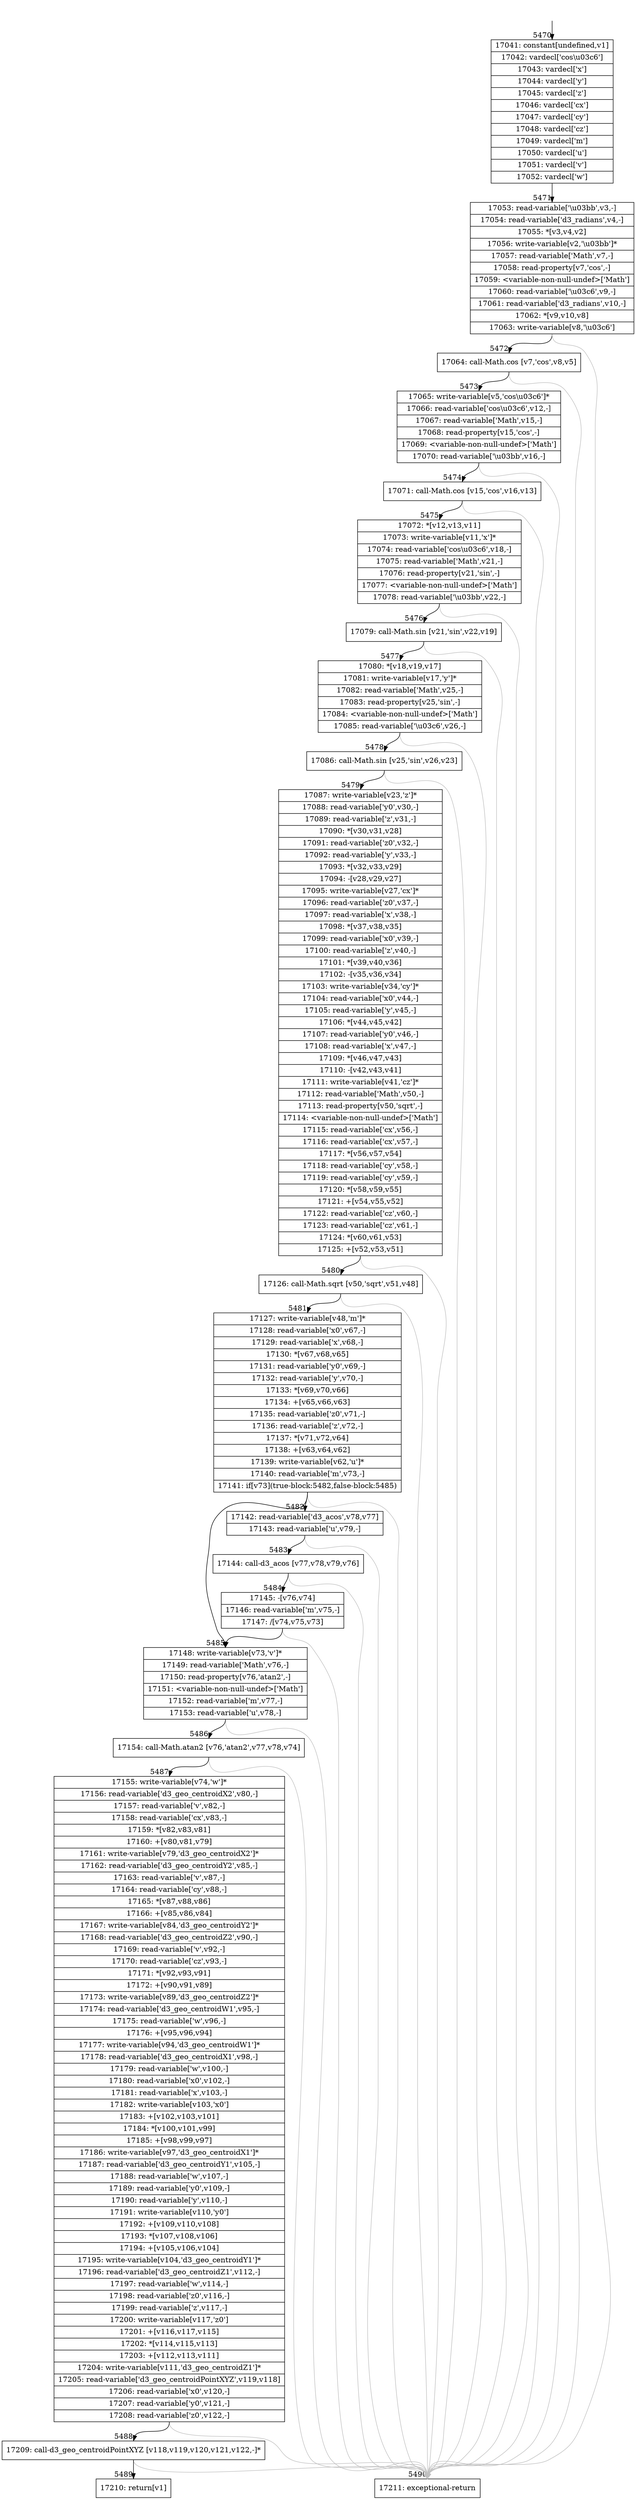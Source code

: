 digraph {
rankdir="TD"
BB_entry523[shape=none,label=""];
BB_entry523 -> BB5470 [tailport=s, headport=n, headlabel="    5470"]
BB5470 [shape=record label="{17041: constant[undefined,v1]|17042: vardecl['cos\\u03c6']|17043: vardecl['x']|17044: vardecl['y']|17045: vardecl['z']|17046: vardecl['cx']|17047: vardecl['cy']|17048: vardecl['cz']|17049: vardecl['m']|17050: vardecl['u']|17051: vardecl['v']|17052: vardecl['w']}" ] 
BB5470 -> BB5471 [tailport=s, headport=n, headlabel="      5471"]
BB5471 [shape=record label="{17053: read-variable['\\u03bb',v3,-]|17054: read-variable['d3_radians',v4,-]|17055: *[v3,v4,v2]|17056: write-variable[v2,'\\u03bb']*|17057: read-variable['Math',v7,-]|17058: read-property[v7,'cos',-]|17059: \<variable-non-null-undef\>['Math']|17060: read-variable['\\u03c6',v9,-]|17061: read-variable['d3_radians',v10,-]|17062: *[v9,v10,v8]|17063: write-variable[v8,'\\u03c6']}" ] 
BB5471 -> BB5472 [tailport=s, headport=n, headlabel="      5472"]
BB5471 -> BB5490 [tailport=s, headport=n, color=gray, headlabel="      5490"]
BB5472 [shape=record label="{17064: call-Math.cos [v7,'cos',v8,v5]}" ] 
BB5472 -> BB5473 [tailport=s, headport=n, headlabel="      5473"]
BB5472 -> BB5490 [tailport=s, headport=n, color=gray]
BB5473 [shape=record label="{17065: write-variable[v5,'cos\\u03c6']*|17066: read-variable['cos\\u03c6',v12,-]|17067: read-variable['Math',v15,-]|17068: read-property[v15,'cos',-]|17069: \<variable-non-null-undef\>['Math']|17070: read-variable['\\u03bb',v16,-]}" ] 
BB5473 -> BB5474 [tailport=s, headport=n, headlabel="      5474"]
BB5473 -> BB5490 [tailport=s, headport=n, color=gray]
BB5474 [shape=record label="{17071: call-Math.cos [v15,'cos',v16,v13]}" ] 
BB5474 -> BB5475 [tailport=s, headport=n, headlabel="      5475"]
BB5474 -> BB5490 [tailport=s, headport=n, color=gray]
BB5475 [shape=record label="{17072: *[v12,v13,v11]|17073: write-variable[v11,'x']*|17074: read-variable['cos\\u03c6',v18,-]|17075: read-variable['Math',v21,-]|17076: read-property[v21,'sin',-]|17077: \<variable-non-null-undef\>['Math']|17078: read-variable['\\u03bb',v22,-]}" ] 
BB5475 -> BB5476 [tailport=s, headport=n, headlabel="      5476"]
BB5475 -> BB5490 [tailport=s, headport=n, color=gray]
BB5476 [shape=record label="{17079: call-Math.sin [v21,'sin',v22,v19]}" ] 
BB5476 -> BB5477 [tailport=s, headport=n, headlabel="      5477"]
BB5476 -> BB5490 [tailport=s, headport=n, color=gray]
BB5477 [shape=record label="{17080: *[v18,v19,v17]|17081: write-variable[v17,'y']*|17082: read-variable['Math',v25,-]|17083: read-property[v25,'sin',-]|17084: \<variable-non-null-undef\>['Math']|17085: read-variable['\\u03c6',v26,-]}" ] 
BB5477 -> BB5478 [tailport=s, headport=n, headlabel="      5478"]
BB5477 -> BB5490 [tailport=s, headport=n, color=gray]
BB5478 [shape=record label="{17086: call-Math.sin [v25,'sin',v26,v23]}" ] 
BB5478 -> BB5479 [tailport=s, headport=n, headlabel="      5479"]
BB5478 -> BB5490 [tailport=s, headport=n, color=gray]
BB5479 [shape=record label="{17087: write-variable[v23,'z']*|17088: read-variable['y0',v30,-]|17089: read-variable['z',v31,-]|17090: *[v30,v31,v28]|17091: read-variable['z0',v32,-]|17092: read-variable['y',v33,-]|17093: *[v32,v33,v29]|17094: -[v28,v29,v27]|17095: write-variable[v27,'cx']*|17096: read-variable['z0',v37,-]|17097: read-variable['x',v38,-]|17098: *[v37,v38,v35]|17099: read-variable['x0',v39,-]|17100: read-variable['z',v40,-]|17101: *[v39,v40,v36]|17102: -[v35,v36,v34]|17103: write-variable[v34,'cy']*|17104: read-variable['x0',v44,-]|17105: read-variable['y',v45,-]|17106: *[v44,v45,v42]|17107: read-variable['y0',v46,-]|17108: read-variable['x',v47,-]|17109: *[v46,v47,v43]|17110: -[v42,v43,v41]|17111: write-variable[v41,'cz']*|17112: read-variable['Math',v50,-]|17113: read-property[v50,'sqrt',-]|17114: \<variable-non-null-undef\>['Math']|17115: read-variable['cx',v56,-]|17116: read-variable['cx',v57,-]|17117: *[v56,v57,v54]|17118: read-variable['cy',v58,-]|17119: read-variable['cy',v59,-]|17120: *[v58,v59,v55]|17121: +[v54,v55,v52]|17122: read-variable['cz',v60,-]|17123: read-variable['cz',v61,-]|17124: *[v60,v61,v53]|17125: +[v52,v53,v51]}" ] 
BB5479 -> BB5480 [tailport=s, headport=n, headlabel="      5480"]
BB5479 -> BB5490 [tailport=s, headport=n, color=gray]
BB5480 [shape=record label="{17126: call-Math.sqrt [v50,'sqrt',v51,v48]}" ] 
BB5480 -> BB5481 [tailport=s, headport=n, headlabel="      5481"]
BB5480 -> BB5490 [tailport=s, headport=n, color=gray]
BB5481 [shape=record label="{17127: write-variable[v48,'m']*|17128: read-variable['x0',v67,-]|17129: read-variable['x',v68,-]|17130: *[v67,v68,v65]|17131: read-variable['y0',v69,-]|17132: read-variable['y',v70,-]|17133: *[v69,v70,v66]|17134: +[v65,v66,v63]|17135: read-variable['z0',v71,-]|17136: read-variable['z',v72,-]|17137: *[v71,v72,v64]|17138: +[v63,v64,v62]|17139: write-variable[v62,'u']*|17140: read-variable['m',v73,-]|17141: if[v73](true-block:5482,false-block:5485)}" ] 
BB5481 -> BB5485 [tailport=s, headport=n, headlabel="      5485"]
BB5481 -> BB5482 [tailport=s, headport=n, headlabel="      5482"]
BB5481 -> BB5490 [tailport=s, headport=n, color=gray]
BB5482 [shape=record label="{17142: read-variable['d3_acos',v78,v77]|17143: read-variable['u',v79,-]}" ] 
BB5482 -> BB5483 [tailport=s, headport=n, headlabel="      5483"]
BB5482 -> BB5490 [tailport=s, headport=n, color=gray]
BB5483 [shape=record label="{17144: call-d3_acos [v77,v78,v79,v76]}" ] 
BB5483 -> BB5484 [tailport=s, headport=n, headlabel="      5484"]
BB5483 -> BB5490 [tailport=s, headport=n, color=gray]
BB5484 [shape=record label="{17145: -[v76,v74]|17146: read-variable['m',v75,-]|17147: /[v74,v75,v73]}" ] 
BB5484 -> BB5485 [tailport=s, headport=n]
BB5484 -> BB5490 [tailport=s, headport=n, color=gray]
BB5485 [shape=record label="{17148: write-variable[v73,'v']*|17149: read-variable['Math',v76,-]|17150: read-property[v76,'atan2',-]|17151: \<variable-non-null-undef\>['Math']|17152: read-variable['m',v77,-]|17153: read-variable['u',v78,-]}" ] 
BB5485 -> BB5486 [tailport=s, headport=n, headlabel="      5486"]
BB5485 -> BB5490 [tailport=s, headport=n, color=gray]
BB5486 [shape=record label="{17154: call-Math.atan2 [v76,'atan2',v77,v78,v74]}" ] 
BB5486 -> BB5487 [tailport=s, headport=n, headlabel="      5487"]
BB5486 -> BB5490 [tailport=s, headport=n, color=gray]
BB5487 [shape=record label="{17155: write-variable[v74,'w']*|17156: read-variable['d3_geo_centroidX2',v80,-]|17157: read-variable['v',v82,-]|17158: read-variable['cx',v83,-]|17159: *[v82,v83,v81]|17160: +[v80,v81,v79]|17161: write-variable[v79,'d3_geo_centroidX2']*|17162: read-variable['d3_geo_centroidY2',v85,-]|17163: read-variable['v',v87,-]|17164: read-variable['cy',v88,-]|17165: *[v87,v88,v86]|17166: +[v85,v86,v84]|17167: write-variable[v84,'d3_geo_centroidY2']*|17168: read-variable['d3_geo_centroidZ2',v90,-]|17169: read-variable['v',v92,-]|17170: read-variable['cz',v93,-]|17171: *[v92,v93,v91]|17172: +[v90,v91,v89]|17173: write-variable[v89,'d3_geo_centroidZ2']*|17174: read-variable['d3_geo_centroidW1',v95,-]|17175: read-variable['w',v96,-]|17176: +[v95,v96,v94]|17177: write-variable[v94,'d3_geo_centroidW1']*|17178: read-variable['d3_geo_centroidX1',v98,-]|17179: read-variable['w',v100,-]|17180: read-variable['x0',v102,-]|17181: read-variable['x',v103,-]|17182: write-variable[v103,'x0']|17183: +[v102,v103,v101]|17184: *[v100,v101,v99]|17185: +[v98,v99,v97]|17186: write-variable[v97,'d3_geo_centroidX1']*|17187: read-variable['d3_geo_centroidY1',v105,-]|17188: read-variable['w',v107,-]|17189: read-variable['y0',v109,-]|17190: read-variable['y',v110,-]|17191: write-variable[v110,'y0']|17192: +[v109,v110,v108]|17193: *[v107,v108,v106]|17194: +[v105,v106,v104]|17195: write-variable[v104,'d3_geo_centroidY1']*|17196: read-variable['d3_geo_centroidZ1',v112,-]|17197: read-variable['w',v114,-]|17198: read-variable['z0',v116,-]|17199: read-variable['z',v117,-]|17200: write-variable[v117,'z0']|17201: +[v116,v117,v115]|17202: *[v114,v115,v113]|17203: +[v112,v113,v111]|17204: write-variable[v111,'d3_geo_centroidZ1']*|17205: read-variable['d3_geo_centroidPointXYZ',v119,v118]|17206: read-variable['x0',v120,-]|17207: read-variable['y0',v121,-]|17208: read-variable['z0',v122,-]}" ] 
BB5487 -> BB5488 [tailport=s, headport=n, headlabel="      5488"]
BB5487 -> BB5490 [tailport=s, headport=n, color=gray]
BB5488 [shape=record label="{17209: call-d3_geo_centroidPointXYZ [v118,v119,v120,v121,v122,-]*}" ] 
BB5488 -> BB5489 [tailport=s, headport=n, headlabel="      5489"]
BB5488 -> BB5490 [tailport=s, headport=n, color=gray]
BB5489 [shape=record label="{17210: return[v1]}" ] 
BB5490 [shape=record label="{17211: exceptional-return}" ] 
//#$~ 3215
}
